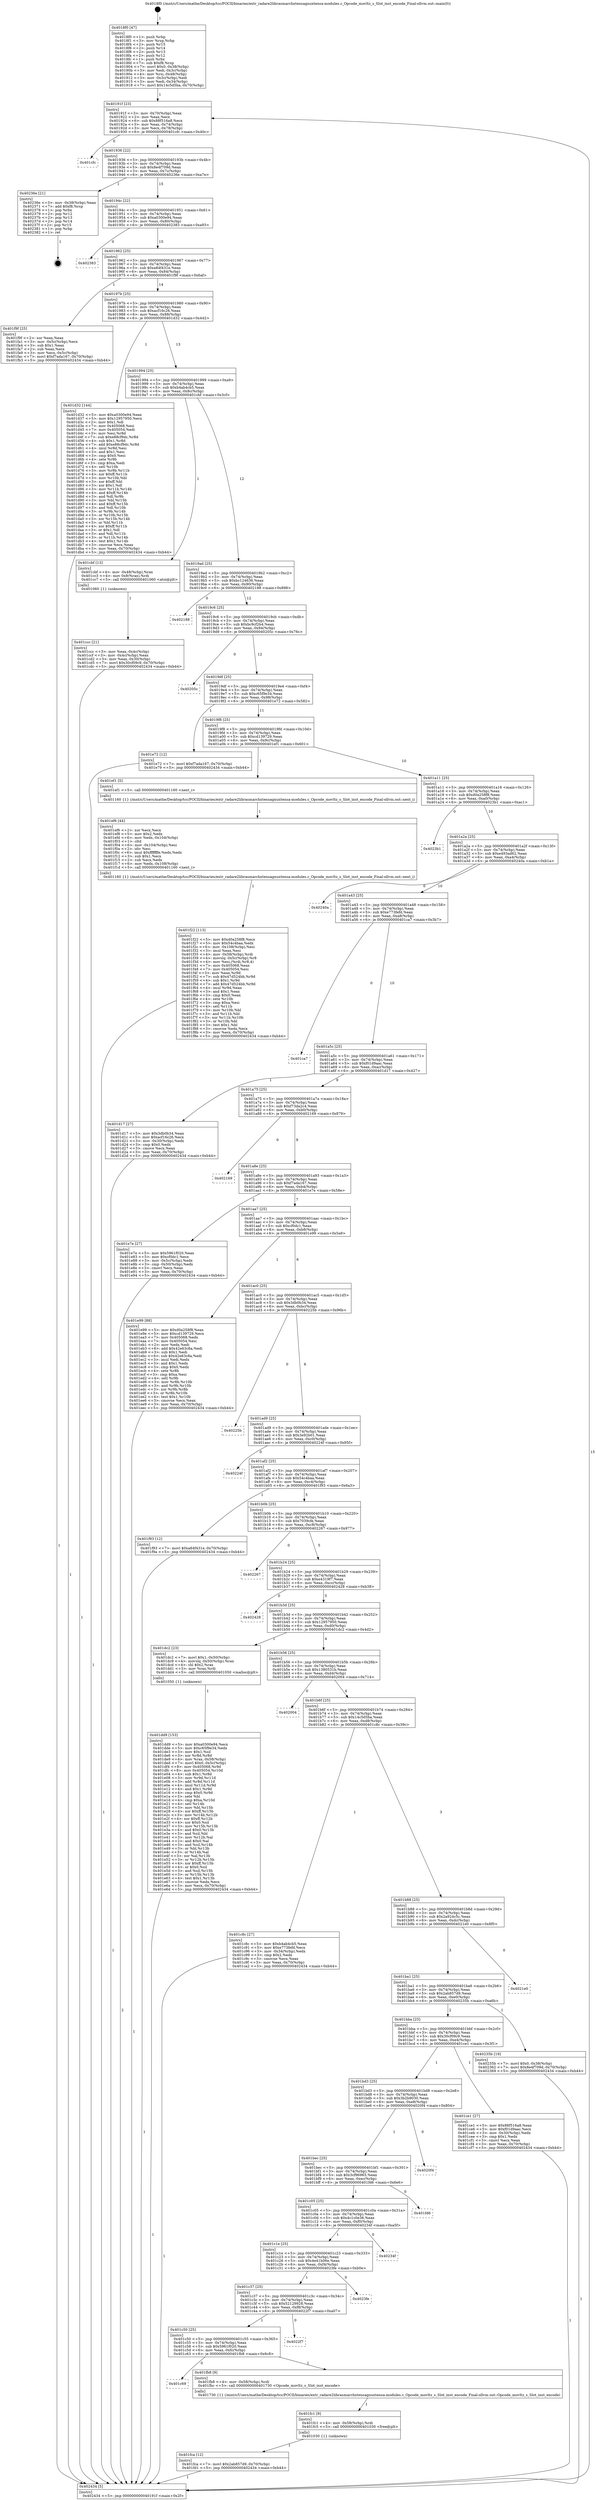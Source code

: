 digraph "0x4018f0" {
  label = "0x4018f0 (/mnt/c/Users/mathe/Desktop/tcc/POCII/binaries/extr_radare2librasmarchxtensagnuxtensa-modules.c_Opcode_movltz_s_Slot_inst_encode_Final-ollvm.out::main(0))"
  labelloc = "t"
  node[shape=record]

  Entry [label="",width=0.3,height=0.3,shape=circle,fillcolor=black,style=filled]
  "0x40191f" [label="{
     0x40191f [23]\l
     | [instrs]\l
     &nbsp;&nbsp;0x40191f \<+3\>: mov -0x70(%rbp),%eax\l
     &nbsp;&nbsp;0x401922 \<+2\>: mov %eax,%ecx\l
     &nbsp;&nbsp;0x401924 \<+6\>: sub $0x88f516a8,%ecx\l
     &nbsp;&nbsp;0x40192a \<+3\>: mov %eax,-0x74(%rbp)\l
     &nbsp;&nbsp;0x40192d \<+3\>: mov %ecx,-0x78(%rbp)\l
     &nbsp;&nbsp;0x401930 \<+6\>: je 0000000000401cfc \<main+0x40c\>\l
  }"]
  "0x401cfc" [label="{
     0x401cfc\l
  }", style=dashed]
  "0x401936" [label="{
     0x401936 [22]\l
     | [instrs]\l
     &nbsp;&nbsp;0x401936 \<+5\>: jmp 000000000040193b \<main+0x4b\>\l
     &nbsp;&nbsp;0x40193b \<+3\>: mov -0x74(%rbp),%eax\l
     &nbsp;&nbsp;0x40193e \<+5\>: sub $0x8e4f709d,%eax\l
     &nbsp;&nbsp;0x401943 \<+3\>: mov %eax,-0x7c(%rbp)\l
     &nbsp;&nbsp;0x401946 \<+6\>: je 000000000040236e \<main+0xa7e\>\l
  }"]
  Exit [label="",width=0.3,height=0.3,shape=circle,fillcolor=black,style=filled,peripheries=2]
  "0x40236e" [label="{
     0x40236e [21]\l
     | [instrs]\l
     &nbsp;&nbsp;0x40236e \<+3\>: mov -0x38(%rbp),%eax\l
     &nbsp;&nbsp;0x402371 \<+7\>: add $0xf8,%rsp\l
     &nbsp;&nbsp;0x402378 \<+1\>: pop %rbx\l
     &nbsp;&nbsp;0x402379 \<+2\>: pop %r12\l
     &nbsp;&nbsp;0x40237b \<+2\>: pop %r13\l
     &nbsp;&nbsp;0x40237d \<+2\>: pop %r14\l
     &nbsp;&nbsp;0x40237f \<+2\>: pop %r15\l
     &nbsp;&nbsp;0x402381 \<+1\>: pop %rbp\l
     &nbsp;&nbsp;0x402382 \<+1\>: ret\l
  }"]
  "0x40194c" [label="{
     0x40194c [22]\l
     | [instrs]\l
     &nbsp;&nbsp;0x40194c \<+5\>: jmp 0000000000401951 \<main+0x61\>\l
     &nbsp;&nbsp;0x401951 \<+3\>: mov -0x74(%rbp),%eax\l
     &nbsp;&nbsp;0x401954 \<+5\>: sub $0xa0300e94,%eax\l
     &nbsp;&nbsp;0x401959 \<+3\>: mov %eax,-0x80(%rbp)\l
     &nbsp;&nbsp;0x40195c \<+6\>: je 0000000000402383 \<main+0xa93\>\l
  }"]
  "0x401fca" [label="{
     0x401fca [12]\l
     | [instrs]\l
     &nbsp;&nbsp;0x401fca \<+7\>: movl $0x2ab857d9,-0x70(%rbp)\l
     &nbsp;&nbsp;0x401fd1 \<+5\>: jmp 0000000000402434 \<main+0xb44\>\l
  }"]
  "0x402383" [label="{
     0x402383\l
  }", style=dashed]
  "0x401962" [label="{
     0x401962 [25]\l
     | [instrs]\l
     &nbsp;&nbsp;0x401962 \<+5\>: jmp 0000000000401967 \<main+0x77\>\l
     &nbsp;&nbsp;0x401967 \<+3\>: mov -0x74(%rbp),%eax\l
     &nbsp;&nbsp;0x40196a \<+5\>: sub $0xa84f431e,%eax\l
     &nbsp;&nbsp;0x40196f \<+6\>: mov %eax,-0x84(%rbp)\l
     &nbsp;&nbsp;0x401975 \<+6\>: je 0000000000401f9f \<main+0x6af\>\l
  }"]
  "0x401fc1" [label="{
     0x401fc1 [9]\l
     | [instrs]\l
     &nbsp;&nbsp;0x401fc1 \<+4\>: mov -0x58(%rbp),%rdi\l
     &nbsp;&nbsp;0x401fc5 \<+5\>: call 0000000000401030 \<free@plt\>\l
     | [calls]\l
     &nbsp;&nbsp;0x401030 \{1\} (unknown)\l
  }"]
  "0x401f9f" [label="{
     0x401f9f [25]\l
     | [instrs]\l
     &nbsp;&nbsp;0x401f9f \<+2\>: xor %eax,%eax\l
     &nbsp;&nbsp;0x401fa1 \<+3\>: mov -0x5c(%rbp),%ecx\l
     &nbsp;&nbsp;0x401fa4 \<+3\>: sub $0x1,%eax\l
     &nbsp;&nbsp;0x401fa7 \<+2\>: sub %eax,%ecx\l
     &nbsp;&nbsp;0x401fa9 \<+3\>: mov %ecx,-0x5c(%rbp)\l
     &nbsp;&nbsp;0x401fac \<+7\>: movl $0xf7ada167,-0x70(%rbp)\l
     &nbsp;&nbsp;0x401fb3 \<+5\>: jmp 0000000000402434 \<main+0xb44\>\l
  }"]
  "0x40197b" [label="{
     0x40197b [25]\l
     | [instrs]\l
     &nbsp;&nbsp;0x40197b \<+5\>: jmp 0000000000401980 \<main+0x90\>\l
     &nbsp;&nbsp;0x401980 \<+3\>: mov -0x74(%rbp),%eax\l
     &nbsp;&nbsp;0x401983 \<+5\>: sub $0xacf16c26,%eax\l
     &nbsp;&nbsp;0x401988 \<+6\>: mov %eax,-0x88(%rbp)\l
     &nbsp;&nbsp;0x40198e \<+6\>: je 0000000000401d32 \<main+0x442\>\l
  }"]
  "0x401c69" [label="{
     0x401c69\l
  }", style=dashed]
  "0x401d32" [label="{
     0x401d32 [144]\l
     | [instrs]\l
     &nbsp;&nbsp;0x401d32 \<+5\>: mov $0xa0300e94,%eax\l
     &nbsp;&nbsp;0x401d37 \<+5\>: mov $0x12957950,%ecx\l
     &nbsp;&nbsp;0x401d3c \<+2\>: mov $0x1,%dl\l
     &nbsp;&nbsp;0x401d3e \<+7\>: mov 0x405068,%esi\l
     &nbsp;&nbsp;0x401d45 \<+7\>: mov 0x405054,%edi\l
     &nbsp;&nbsp;0x401d4c \<+3\>: mov %esi,%r8d\l
     &nbsp;&nbsp;0x401d4f \<+7\>: sub $0xe88cf9dc,%r8d\l
     &nbsp;&nbsp;0x401d56 \<+4\>: sub $0x1,%r8d\l
     &nbsp;&nbsp;0x401d5a \<+7\>: add $0xe88cf9dc,%r8d\l
     &nbsp;&nbsp;0x401d61 \<+4\>: imul %r8d,%esi\l
     &nbsp;&nbsp;0x401d65 \<+3\>: and $0x1,%esi\l
     &nbsp;&nbsp;0x401d68 \<+3\>: cmp $0x0,%esi\l
     &nbsp;&nbsp;0x401d6b \<+4\>: sete %r9b\l
     &nbsp;&nbsp;0x401d6f \<+3\>: cmp $0xa,%edi\l
     &nbsp;&nbsp;0x401d72 \<+4\>: setl %r10b\l
     &nbsp;&nbsp;0x401d76 \<+3\>: mov %r9b,%r11b\l
     &nbsp;&nbsp;0x401d79 \<+4\>: xor $0xff,%r11b\l
     &nbsp;&nbsp;0x401d7d \<+3\>: mov %r10b,%bl\l
     &nbsp;&nbsp;0x401d80 \<+3\>: xor $0xff,%bl\l
     &nbsp;&nbsp;0x401d83 \<+3\>: xor $0x1,%dl\l
     &nbsp;&nbsp;0x401d86 \<+3\>: mov %r11b,%r14b\l
     &nbsp;&nbsp;0x401d89 \<+4\>: and $0xff,%r14b\l
     &nbsp;&nbsp;0x401d8d \<+3\>: and %dl,%r9b\l
     &nbsp;&nbsp;0x401d90 \<+3\>: mov %bl,%r15b\l
     &nbsp;&nbsp;0x401d93 \<+4\>: and $0xff,%r15b\l
     &nbsp;&nbsp;0x401d97 \<+3\>: and %dl,%r10b\l
     &nbsp;&nbsp;0x401d9a \<+3\>: or %r9b,%r14b\l
     &nbsp;&nbsp;0x401d9d \<+3\>: or %r10b,%r15b\l
     &nbsp;&nbsp;0x401da0 \<+3\>: xor %r15b,%r14b\l
     &nbsp;&nbsp;0x401da3 \<+3\>: or %bl,%r11b\l
     &nbsp;&nbsp;0x401da6 \<+4\>: xor $0xff,%r11b\l
     &nbsp;&nbsp;0x401daa \<+3\>: or $0x1,%dl\l
     &nbsp;&nbsp;0x401dad \<+3\>: and %dl,%r11b\l
     &nbsp;&nbsp;0x401db0 \<+3\>: or %r11b,%r14b\l
     &nbsp;&nbsp;0x401db3 \<+4\>: test $0x1,%r14b\l
     &nbsp;&nbsp;0x401db7 \<+3\>: cmovne %ecx,%eax\l
     &nbsp;&nbsp;0x401dba \<+3\>: mov %eax,-0x70(%rbp)\l
     &nbsp;&nbsp;0x401dbd \<+5\>: jmp 0000000000402434 \<main+0xb44\>\l
  }"]
  "0x401994" [label="{
     0x401994 [25]\l
     | [instrs]\l
     &nbsp;&nbsp;0x401994 \<+5\>: jmp 0000000000401999 \<main+0xa9\>\l
     &nbsp;&nbsp;0x401999 \<+3\>: mov -0x74(%rbp),%eax\l
     &nbsp;&nbsp;0x40199c \<+5\>: sub $0xb4ab4cb5,%eax\l
     &nbsp;&nbsp;0x4019a1 \<+6\>: mov %eax,-0x8c(%rbp)\l
     &nbsp;&nbsp;0x4019a7 \<+6\>: je 0000000000401cbf \<main+0x3cf\>\l
  }"]
  "0x401fb8" [label="{
     0x401fb8 [9]\l
     | [instrs]\l
     &nbsp;&nbsp;0x401fb8 \<+4\>: mov -0x58(%rbp),%rdi\l
     &nbsp;&nbsp;0x401fbc \<+5\>: call 0000000000401730 \<Opcode_movltz_s_Slot_inst_encode\>\l
     | [calls]\l
     &nbsp;&nbsp;0x401730 \{1\} (/mnt/c/Users/mathe/Desktop/tcc/POCII/binaries/extr_radare2librasmarchxtensagnuxtensa-modules.c_Opcode_movltz_s_Slot_inst_encode_Final-ollvm.out::Opcode_movltz_s_Slot_inst_encode)\l
  }"]
  "0x401cbf" [label="{
     0x401cbf [13]\l
     | [instrs]\l
     &nbsp;&nbsp;0x401cbf \<+4\>: mov -0x48(%rbp),%rax\l
     &nbsp;&nbsp;0x401cc3 \<+4\>: mov 0x8(%rax),%rdi\l
     &nbsp;&nbsp;0x401cc7 \<+5\>: call 0000000000401060 \<atoi@plt\>\l
     | [calls]\l
     &nbsp;&nbsp;0x401060 \{1\} (unknown)\l
  }"]
  "0x4019ad" [label="{
     0x4019ad [25]\l
     | [instrs]\l
     &nbsp;&nbsp;0x4019ad \<+5\>: jmp 00000000004019b2 \<main+0xc2\>\l
     &nbsp;&nbsp;0x4019b2 \<+3\>: mov -0x74(%rbp),%eax\l
     &nbsp;&nbsp;0x4019b5 \<+5\>: sub $0xbc124636,%eax\l
     &nbsp;&nbsp;0x4019ba \<+6\>: mov %eax,-0x90(%rbp)\l
     &nbsp;&nbsp;0x4019c0 \<+6\>: je 0000000000402188 \<main+0x898\>\l
  }"]
  "0x401c50" [label="{
     0x401c50 [25]\l
     | [instrs]\l
     &nbsp;&nbsp;0x401c50 \<+5\>: jmp 0000000000401c55 \<main+0x365\>\l
     &nbsp;&nbsp;0x401c55 \<+3\>: mov -0x74(%rbp),%eax\l
     &nbsp;&nbsp;0x401c58 \<+5\>: sub $0x5961f020,%eax\l
     &nbsp;&nbsp;0x401c5d \<+6\>: mov %eax,-0xfc(%rbp)\l
     &nbsp;&nbsp;0x401c63 \<+6\>: je 0000000000401fb8 \<main+0x6c8\>\l
  }"]
  "0x402188" [label="{
     0x402188\l
  }", style=dashed]
  "0x4019c6" [label="{
     0x4019c6 [25]\l
     | [instrs]\l
     &nbsp;&nbsp;0x4019c6 \<+5\>: jmp 00000000004019cb \<main+0xdb\>\l
     &nbsp;&nbsp;0x4019cb \<+3\>: mov -0x74(%rbp),%eax\l
     &nbsp;&nbsp;0x4019ce \<+5\>: sub $0xbc9cf2b4,%eax\l
     &nbsp;&nbsp;0x4019d3 \<+6\>: mov %eax,-0x94(%rbp)\l
     &nbsp;&nbsp;0x4019d9 \<+6\>: je 000000000040205c \<main+0x76c\>\l
  }"]
  "0x4022f7" [label="{
     0x4022f7\l
  }", style=dashed]
  "0x40205c" [label="{
     0x40205c\l
  }", style=dashed]
  "0x4019df" [label="{
     0x4019df [25]\l
     | [instrs]\l
     &nbsp;&nbsp;0x4019df \<+5\>: jmp 00000000004019e4 \<main+0xf4\>\l
     &nbsp;&nbsp;0x4019e4 \<+3\>: mov -0x74(%rbp),%eax\l
     &nbsp;&nbsp;0x4019e7 \<+5\>: sub $0xc65f9e34,%eax\l
     &nbsp;&nbsp;0x4019ec \<+6\>: mov %eax,-0x98(%rbp)\l
     &nbsp;&nbsp;0x4019f2 \<+6\>: je 0000000000401e72 \<main+0x582\>\l
  }"]
  "0x401c37" [label="{
     0x401c37 [25]\l
     | [instrs]\l
     &nbsp;&nbsp;0x401c37 \<+5\>: jmp 0000000000401c3c \<main+0x34c\>\l
     &nbsp;&nbsp;0x401c3c \<+3\>: mov -0x74(%rbp),%eax\l
     &nbsp;&nbsp;0x401c3f \<+5\>: sub $0x52129928,%eax\l
     &nbsp;&nbsp;0x401c44 \<+6\>: mov %eax,-0xf8(%rbp)\l
     &nbsp;&nbsp;0x401c4a \<+6\>: je 00000000004022f7 \<main+0xa07\>\l
  }"]
  "0x401e72" [label="{
     0x401e72 [12]\l
     | [instrs]\l
     &nbsp;&nbsp;0x401e72 \<+7\>: movl $0xf7ada167,-0x70(%rbp)\l
     &nbsp;&nbsp;0x401e79 \<+5\>: jmp 0000000000402434 \<main+0xb44\>\l
  }"]
  "0x4019f8" [label="{
     0x4019f8 [25]\l
     | [instrs]\l
     &nbsp;&nbsp;0x4019f8 \<+5\>: jmp 00000000004019fd \<main+0x10d\>\l
     &nbsp;&nbsp;0x4019fd \<+3\>: mov -0x74(%rbp),%eax\l
     &nbsp;&nbsp;0x401a00 \<+5\>: sub $0xcd139729,%eax\l
     &nbsp;&nbsp;0x401a05 \<+6\>: mov %eax,-0x9c(%rbp)\l
     &nbsp;&nbsp;0x401a0b \<+6\>: je 0000000000401ef1 \<main+0x601\>\l
  }"]
  "0x4023fe" [label="{
     0x4023fe\l
  }", style=dashed]
  "0x401ef1" [label="{
     0x401ef1 [5]\l
     | [instrs]\l
     &nbsp;&nbsp;0x401ef1 \<+5\>: call 0000000000401160 \<next_i\>\l
     | [calls]\l
     &nbsp;&nbsp;0x401160 \{1\} (/mnt/c/Users/mathe/Desktop/tcc/POCII/binaries/extr_radare2librasmarchxtensagnuxtensa-modules.c_Opcode_movltz_s_Slot_inst_encode_Final-ollvm.out::next_i)\l
  }"]
  "0x401a11" [label="{
     0x401a11 [25]\l
     | [instrs]\l
     &nbsp;&nbsp;0x401a11 \<+5\>: jmp 0000000000401a16 \<main+0x126\>\l
     &nbsp;&nbsp;0x401a16 \<+3\>: mov -0x74(%rbp),%eax\l
     &nbsp;&nbsp;0x401a19 \<+5\>: sub $0xd0a258f8,%eax\l
     &nbsp;&nbsp;0x401a1e \<+6\>: mov %eax,-0xa0(%rbp)\l
     &nbsp;&nbsp;0x401a24 \<+6\>: je 00000000004023b1 \<main+0xac1\>\l
  }"]
  "0x401c1e" [label="{
     0x401c1e [25]\l
     | [instrs]\l
     &nbsp;&nbsp;0x401c1e \<+5\>: jmp 0000000000401c23 \<main+0x333\>\l
     &nbsp;&nbsp;0x401c23 \<+3\>: mov -0x74(%rbp),%eax\l
     &nbsp;&nbsp;0x401c26 \<+5\>: sub $0x4e41b06e,%eax\l
     &nbsp;&nbsp;0x401c2b \<+6\>: mov %eax,-0xf4(%rbp)\l
     &nbsp;&nbsp;0x401c31 \<+6\>: je 00000000004023fe \<main+0xb0e\>\l
  }"]
  "0x4023b1" [label="{
     0x4023b1\l
  }", style=dashed]
  "0x401a2a" [label="{
     0x401a2a [25]\l
     | [instrs]\l
     &nbsp;&nbsp;0x401a2a \<+5\>: jmp 0000000000401a2f \<main+0x13f\>\l
     &nbsp;&nbsp;0x401a2f \<+3\>: mov -0x74(%rbp),%eax\l
     &nbsp;&nbsp;0x401a32 \<+5\>: sub $0xe493ad62,%eax\l
     &nbsp;&nbsp;0x401a37 \<+6\>: mov %eax,-0xa4(%rbp)\l
     &nbsp;&nbsp;0x401a3d \<+6\>: je 000000000040240a \<main+0xb1a\>\l
  }"]
  "0x40234f" [label="{
     0x40234f\l
  }", style=dashed]
  "0x40240a" [label="{
     0x40240a\l
  }", style=dashed]
  "0x401a43" [label="{
     0x401a43 [25]\l
     | [instrs]\l
     &nbsp;&nbsp;0x401a43 \<+5\>: jmp 0000000000401a48 \<main+0x158\>\l
     &nbsp;&nbsp;0x401a48 \<+3\>: mov -0x74(%rbp),%eax\l
     &nbsp;&nbsp;0x401a4b \<+5\>: sub $0xe773fefd,%eax\l
     &nbsp;&nbsp;0x401a50 \<+6\>: mov %eax,-0xa8(%rbp)\l
     &nbsp;&nbsp;0x401a56 \<+6\>: je 0000000000401ca7 \<main+0x3b7\>\l
  }"]
  "0x401c05" [label="{
     0x401c05 [25]\l
     | [instrs]\l
     &nbsp;&nbsp;0x401c05 \<+5\>: jmp 0000000000401c0a \<main+0x31a\>\l
     &nbsp;&nbsp;0x401c0a \<+3\>: mov -0x74(%rbp),%eax\l
     &nbsp;&nbsp;0x401c0d \<+5\>: sub $0x4c1c0e36,%eax\l
     &nbsp;&nbsp;0x401c12 \<+6\>: mov %eax,-0xf0(%rbp)\l
     &nbsp;&nbsp;0x401c18 \<+6\>: je 000000000040234f \<main+0xa5f\>\l
  }"]
  "0x401ca7" [label="{
     0x401ca7\l
  }", style=dashed]
  "0x401a5c" [label="{
     0x401a5c [25]\l
     | [instrs]\l
     &nbsp;&nbsp;0x401a5c \<+5\>: jmp 0000000000401a61 \<main+0x171\>\l
     &nbsp;&nbsp;0x401a61 \<+3\>: mov -0x74(%rbp),%eax\l
     &nbsp;&nbsp;0x401a64 \<+5\>: sub $0xf01d9aac,%eax\l
     &nbsp;&nbsp;0x401a69 \<+6\>: mov %eax,-0xac(%rbp)\l
     &nbsp;&nbsp;0x401a6f \<+6\>: je 0000000000401d17 \<main+0x427\>\l
  }"]
  "0x401fd6" [label="{
     0x401fd6\l
  }", style=dashed]
  "0x401d17" [label="{
     0x401d17 [27]\l
     | [instrs]\l
     &nbsp;&nbsp;0x401d17 \<+5\>: mov $0x3db0b34,%eax\l
     &nbsp;&nbsp;0x401d1c \<+5\>: mov $0xacf16c26,%ecx\l
     &nbsp;&nbsp;0x401d21 \<+3\>: mov -0x30(%rbp),%edx\l
     &nbsp;&nbsp;0x401d24 \<+3\>: cmp $0x0,%edx\l
     &nbsp;&nbsp;0x401d27 \<+3\>: cmove %ecx,%eax\l
     &nbsp;&nbsp;0x401d2a \<+3\>: mov %eax,-0x70(%rbp)\l
     &nbsp;&nbsp;0x401d2d \<+5\>: jmp 0000000000402434 \<main+0xb44\>\l
  }"]
  "0x401a75" [label="{
     0x401a75 [25]\l
     | [instrs]\l
     &nbsp;&nbsp;0x401a75 \<+5\>: jmp 0000000000401a7a \<main+0x18a\>\l
     &nbsp;&nbsp;0x401a7a \<+3\>: mov -0x74(%rbp),%eax\l
     &nbsp;&nbsp;0x401a7d \<+5\>: sub $0xf73da2c4,%eax\l
     &nbsp;&nbsp;0x401a82 \<+6\>: mov %eax,-0xb0(%rbp)\l
     &nbsp;&nbsp;0x401a88 \<+6\>: je 0000000000402169 \<main+0x879\>\l
  }"]
  "0x401bec" [label="{
     0x401bec [25]\l
     | [instrs]\l
     &nbsp;&nbsp;0x401bec \<+5\>: jmp 0000000000401bf1 \<main+0x301\>\l
     &nbsp;&nbsp;0x401bf1 \<+3\>: mov -0x74(%rbp),%eax\l
     &nbsp;&nbsp;0x401bf4 \<+5\>: sub $0x3cf96965,%eax\l
     &nbsp;&nbsp;0x401bf9 \<+6\>: mov %eax,-0xec(%rbp)\l
     &nbsp;&nbsp;0x401bff \<+6\>: je 0000000000401fd6 \<main+0x6e6\>\l
  }"]
  "0x402169" [label="{
     0x402169\l
  }", style=dashed]
  "0x401a8e" [label="{
     0x401a8e [25]\l
     | [instrs]\l
     &nbsp;&nbsp;0x401a8e \<+5\>: jmp 0000000000401a93 \<main+0x1a3\>\l
     &nbsp;&nbsp;0x401a93 \<+3\>: mov -0x74(%rbp),%eax\l
     &nbsp;&nbsp;0x401a96 \<+5\>: sub $0xf7ada167,%eax\l
     &nbsp;&nbsp;0x401a9b \<+6\>: mov %eax,-0xb4(%rbp)\l
     &nbsp;&nbsp;0x401aa1 \<+6\>: je 0000000000401e7e \<main+0x58e\>\l
  }"]
  "0x4020f4" [label="{
     0x4020f4\l
  }", style=dashed]
  "0x401e7e" [label="{
     0x401e7e [27]\l
     | [instrs]\l
     &nbsp;&nbsp;0x401e7e \<+5\>: mov $0x5961f020,%eax\l
     &nbsp;&nbsp;0x401e83 \<+5\>: mov $0xcf0dc1,%ecx\l
     &nbsp;&nbsp;0x401e88 \<+3\>: mov -0x5c(%rbp),%edx\l
     &nbsp;&nbsp;0x401e8b \<+3\>: cmp -0x50(%rbp),%edx\l
     &nbsp;&nbsp;0x401e8e \<+3\>: cmovl %ecx,%eax\l
     &nbsp;&nbsp;0x401e91 \<+3\>: mov %eax,-0x70(%rbp)\l
     &nbsp;&nbsp;0x401e94 \<+5\>: jmp 0000000000402434 \<main+0xb44\>\l
  }"]
  "0x401aa7" [label="{
     0x401aa7 [25]\l
     | [instrs]\l
     &nbsp;&nbsp;0x401aa7 \<+5\>: jmp 0000000000401aac \<main+0x1bc\>\l
     &nbsp;&nbsp;0x401aac \<+3\>: mov -0x74(%rbp),%eax\l
     &nbsp;&nbsp;0x401aaf \<+5\>: sub $0xcf0dc1,%eax\l
     &nbsp;&nbsp;0x401ab4 \<+6\>: mov %eax,-0xb8(%rbp)\l
     &nbsp;&nbsp;0x401aba \<+6\>: je 0000000000401e99 \<main+0x5a9\>\l
  }"]
  "0x401f22" [label="{
     0x401f22 [113]\l
     | [instrs]\l
     &nbsp;&nbsp;0x401f22 \<+5\>: mov $0xd0a258f8,%ecx\l
     &nbsp;&nbsp;0x401f27 \<+5\>: mov $0x54c4baa,%edx\l
     &nbsp;&nbsp;0x401f2c \<+6\>: mov -0x108(%rbp),%esi\l
     &nbsp;&nbsp;0x401f32 \<+3\>: imul %eax,%esi\l
     &nbsp;&nbsp;0x401f35 \<+4\>: mov -0x58(%rbp),%rdi\l
     &nbsp;&nbsp;0x401f39 \<+4\>: movslq -0x5c(%rbp),%r8\l
     &nbsp;&nbsp;0x401f3d \<+4\>: mov %esi,(%rdi,%r8,4)\l
     &nbsp;&nbsp;0x401f41 \<+7\>: mov 0x405068,%eax\l
     &nbsp;&nbsp;0x401f48 \<+7\>: mov 0x405054,%esi\l
     &nbsp;&nbsp;0x401f4f \<+3\>: mov %eax,%r9d\l
     &nbsp;&nbsp;0x401f52 \<+7\>: sub $0x47d524bb,%r9d\l
     &nbsp;&nbsp;0x401f59 \<+4\>: sub $0x1,%r9d\l
     &nbsp;&nbsp;0x401f5d \<+7\>: add $0x47d524bb,%r9d\l
     &nbsp;&nbsp;0x401f64 \<+4\>: imul %r9d,%eax\l
     &nbsp;&nbsp;0x401f68 \<+3\>: and $0x1,%eax\l
     &nbsp;&nbsp;0x401f6b \<+3\>: cmp $0x0,%eax\l
     &nbsp;&nbsp;0x401f6e \<+4\>: sete %r10b\l
     &nbsp;&nbsp;0x401f72 \<+3\>: cmp $0xa,%esi\l
     &nbsp;&nbsp;0x401f75 \<+4\>: setl %r11b\l
     &nbsp;&nbsp;0x401f79 \<+3\>: mov %r10b,%bl\l
     &nbsp;&nbsp;0x401f7c \<+3\>: and %r11b,%bl\l
     &nbsp;&nbsp;0x401f7f \<+3\>: xor %r11b,%r10b\l
     &nbsp;&nbsp;0x401f82 \<+3\>: or %r10b,%bl\l
     &nbsp;&nbsp;0x401f85 \<+3\>: test $0x1,%bl\l
     &nbsp;&nbsp;0x401f88 \<+3\>: cmovne %edx,%ecx\l
     &nbsp;&nbsp;0x401f8b \<+3\>: mov %ecx,-0x70(%rbp)\l
     &nbsp;&nbsp;0x401f8e \<+5\>: jmp 0000000000402434 \<main+0xb44\>\l
  }"]
  "0x401e99" [label="{
     0x401e99 [88]\l
     | [instrs]\l
     &nbsp;&nbsp;0x401e99 \<+5\>: mov $0xd0a258f8,%eax\l
     &nbsp;&nbsp;0x401e9e \<+5\>: mov $0xcd139729,%ecx\l
     &nbsp;&nbsp;0x401ea3 \<+7\>: mov 0x405068,%edx\l
     &nbsp;&nbsp;0x401eaa \<+7\>: mov 0x405054,%esi\l
     &nbsp;&nbsp;0x401eb1 \<+2\>: mov %edx,%edi\l
     &nbsp;&nbsp;0x401eb3 \<+6\>: add $0x42e63c8a,%edi\l
     &nbsp;&nbsp;0x401eb9 \<+3\>: sub $0x1,%edi\l
     &nbsp;&nbsp;0x401ebc \<+6\>: sub $0x42e63c8a,%edi\l
     &nbsp;&nbsp;0x401ec2 \<+3\>: imul %edi,%edx\l
     &nbsp;&nbsp;0x401ec5 \<+3\>: and $0x1,%edx\l
     &nbsp;&nbsp;0x401ec8 \<+3\>: cmp $0x0,%edx\l
     &nbsp;&nbsp;0x401ecb \<+4\>: sete %r8b\l
     &nbsp;&nbsp;0x401ecf \<+3\>: cmp $0xa,%esi\l
     &nbsp;&nbsp;0x401ed2 \<+4\>: setl %r9b\l
     &nbsp;&nbsp;0x401ed6 \<+3\>: mov %r8b,%r10b\l
     &nbsp;&nbsp;0x401ed9 \<+3\>: and %r9b,%r10b\l
     &nbsp;&nbsp;0x401edc \<+3\>: xor %r9b,%r8b\l
     &nbsp;&nbsp;0x401edf \<+3\>: or %r8b,%r10b\l
     &nbsp;&nbsp;0x401ee2 \<+4\>: test $0x1,%r10b\l
     &nbsp;&nbsp;0x401ee6 \<+3\>: cmovne %ecx,%eax\l
     &nbsp;&nbsp;0x401ee9 \<+3\>: mov %eax,-0x70(%rbp)\l
     &nbsp;&nbsp;0x401eec \<+5\>: jmp 0000000000402434 \<main+0xb44\>\l
  }"]
  "0x401ac0" [label="{
     0x401ac0 [25]\l
     | [instrs]\l
     &nbsp;&nbsp;0x401ac0 \<+5\>: jmp 0000000000401ac5 \<main+0x1d5\>\l
     &nbsp;&nbsp;0x401ac5 \<+3\>: mov -0x74(%rbp),%eax\l
     &nbsp;&nbsp;0x401ac8 \<+5\>: sub $0x3db0b34,%eax\l
     &nbsp;&nbsp;0x401acd \<+6\>: mov %eax,-0xbc(%rbp)\l
     &nbsp;&nbsp;0x401ad3 \<+6\>: je 000000000040225b \<main+0x96b\>\l
  }"]
  "0x401ef6" [label="{
     0x401ef6 [44]\l
     | [instrs]\l
     &nbsp;&nbsp;0x401ef6 \<+2\>: xor %ecx,%ecx\l
     &nbsp;&nbsp;0x401ef8 \<+5\>: mov $0x2,%edx\l
     &nbsp;&nbsp;0x401efd \<+6\>: mov %edx,-0x104(%rbp)\l
     &nbsp;&nbsp;0x401f03 \<+1\>: cltd\l
     &nbsp;&nbsp;0x401f04 \<+6\>: mov -0x104(%rbp),%esi\l
     &nbsp;&nbsp;0x401f0a \<+2\>: idiv %esi\l
     &nbsp;&nbsp;0x401f0c \<+6\>: imul $0xfffffffe,%edx,%edx\l
     &nbsp;&nbsp;0x401f12 \<+3\>: sub $0x1,%ecx\l
     &nbsp;&nbsp;0x401f15 \<+2\>: sub %ecx,%edx\l
     &nbsp;&nbsp;0x401f17 \<+6\>: mov %edx,-0x108(%rbp)\l
     &nbsp;&nbsp;0x401f1d \<+5\>: call 0000000000401160 \<next_i\>\l
     | [calls]\l
     &nbsp;&nbsp;0x401160 \{1\} (/mnt/c/Users/mathe/Desktop/tcc/POCII/binaries/extr_radare2librasmarchxtensagnuxtensa-modules.c_Opcode_movltz_s_Slot_inst_encode_Final-ollvm.out::next_i)\l
  }"]
  "0x40225b" [label="{
     0x40225b\l
  }", style=dashed]
  "0x401ad9" [label="{
     0x401ad9 [25]\l
     | [instrs]\l
     &nbsp;&nbsp;0x401ad9 \<+5\>: jmp 0000000000401ade \<main+0x1ee\>\l
     &nbsp;&nbsp;0x401ade \<+3\>: mov -0x74(%rbp),%eax\l
     &nbsp;&nbsp;0x401ae1 \<+5\>: sub $0x3e92b01,%eax\l
     &nbsp;&nbsp;0x401ae6 \<+6\>: mov %eax,-0xc0(%rbp)\l
     &nbsp;&nbsp;0x401aec \<+6\>: je 000000000040224f \<main+0x95f\>\l
  }"]
  "0x401dd9" [label="{
     0x401dd9 [153]\l
     | [instrs]\l
     &nbsp;&nbsp;0x401dd9 \<+5\>: mov $0xa0300e94,%ecx\l
     &nbsp;&nbsp;0x401dde \<+5\>: mov $0xc65f9e34,%edx\l
     &nbsp;&nbsp;0x401de3 \<+3\>: mov $0x1,%sil\l
     &nbsp;&nbsp;0x401de6 \<+3\>: xor %r8d,%r8d\l
     &nbsp;&nbsp;0x401de9 \<+4\>: mov %rax,-0x58(%rbp)\l
     &nbsp;&nbsp;0x401ded \<+7\>: movl $0x0,-0x5c(%rbp)\l
     &nbsp;&nbsp;0x401df4 \<+8\>: mov 0x405068,%r9d\l
     &nbsp;&nbsp;0x401dfc \<+8\>: mov 0x405054,%r10d\l
     &nbsp;&nbsp;0x401e04 \<+4\>: sub $0x1,%r8d\l
     &nbsp;&nbsp;0x401e08 \<+3\>: mov %r9d,%r11d\l
     &nbsp;&nbsp;0x401e0b \<+3\>: add %r8d,%r11d\l
     &nbsp;&nbsp;0x401e0e \<+4\>: imul %r11d,%r9d\l
     &nbsp;&nbsp;0x401e12 \<+4\>: and $0x1,%r9d\l
     &nbsp;&nbsp;0x401e16 \<+4\>: cmp $0x0,%r9d\l
     &nbsp;&nbsp;0x401e1a \<+3\>: sete %bl\l
     &nbsp;&nbsp;0x401e1d \<+4\>: cmp $0xa,%r10d\l
     &nbsp;&nbsp;0x401e21 \<+4\>: setl %r14b\l
     &nbsp;&nbsp;0x401e25 \<+3\>: mov %bl,%r15b\l
     &nbsp;&nbsp;0x401e28 \<+4\>: xor $0xff,%r15b\l
     &nbsp;&nbsp;0x401e2c \<+3\>: mov %r14b,%r12b\l
     &nbsp;&nbsp;0x401e2f \<+4\>: xor $0xff,%r12b\l
     &nbsp;&nbsp;0x401e33 \<+4\>: xor $0x0,%sil\l
     &nbsp;&nbsp;0x401e37 \<+3\>: mov %r15b,%r13b\l
     &nbsp;&nbsp;0x401e3a \<+4\>: and $0x0,%r13b\l
     &nbsp;&nbsp;0x401e3e \<+3\>: and %sil,%bl\l
     &nbsp;&nbsp;0x401e41 \<+3\>: mov %r12b,%al\l
     &nbsp;&nbsp;0x401e44 \<+2\>: and $0x0,%al\l
     &nbsp;&nbsp;0x401e46 \<+3\>: and %sil,%r14b\l
     &nbsp;&nbsp;0x401e49 \<+3\>: or %bl,%r13b\l
     &nbsp;&nbsp;0x401e4c \<+3\>: or %r14b,%al\l
     &nbsp;&nbsp;0x401e4f \<+3\>: xor %al,%r13b\l
     &nbsp;&nbsp;0x401e52 \<+3\>: or %r12b,%r15b\l
     &nbsp;&nbsp;0x401e55 \<+4\>: xor $0xff,%r15b\l
     &nbsp;&nbsp;0x401e59 \<+4\>: or $0x0,%sil\l
     &nbsp;&nbsp;0x401e5d \<+3\>: and %sil,%r15b\l
     &nbsp;&nbsp;0x401e60 \<+3\>: or %r15b,%r13b\l
     &nbsp;&nbsp;0x401e63 \<+4\>: test $0x1,%r13b\l
     &nbsp;&nbsp;0x401e67 \<+3\>: cmovne %edx,%ecx\l
     &nbsp;&nbsp;0x401e6a \<+3\>: mov %ecx,-0x70(%rbp)\l
     &nbsp;&nbsp;0x401e6d \<+5\>: jmp 0000000000402434 \<main+0xb44\>\l
  }"]
  "0x40224f" [label="{
     0x40224f\l
  }", style=dashed]
  "0x401af2" [label="{
     0x401af2 [25]\l
     | [instrs]\l
     &nbsp;&nbsp;0x401af2 \<+5\>: jmp 0000000000401af7 \<main+0x207\>\l
     &nbsp;&nbsp;0x401af7 \<+3\>: mov -0x74(%rbp),%eax\l
     &nbsp;&nbsp;0x401afa \<+5\>: sub $0x54c4baa,%eax\l
     &nbsp;&nbsp;0x401aff \<+6\>: mov %eax,-0xc4(%rbp)\l
     &nbsp;&nbsp;0x401b05 \<+6\>: je 0000000000401f93 \<main+0x6a3\>\l
  }"]
  "0x401bd3" [label="{
     0x401bd3 [25]\l
     | [instrs]\l
     &nbsp;&nbsp;0x401bd3 \<+5\>: jmp 0000000000401bd8 \<main+0x2e8\>\l
     &nbsp;&nbsp;0x401bd8 \<+3\>: mov -0x74(%rbp),%eax\l
     &nbsp;&nbsp;0x401bdb \<+5\>: sub $0x3b2b9030,%eax\l
     &nbsp;&nbsp;0x401be0 \<+6\>: mov %eax,-0xe8(%rbp)\l
     &nbsp;&nbsp;0x401be6 \<+6\>: je 00000000004020f4 \<main+0x804\>\l
  }"]
  "0x401f93" [label="{
     0x401f93 [12]\l
     | [instrs]\l
     &nbsp;&nbsp;0x401f93 \<+7\>: movl $0xa84f431e,-0x70(%rbp)\l
     &nbsp;&nbsp;0x401f9a \<+5\>: jmp 0000000000402434 \<main+0xb44\>\l
  }"]
  "0x401b0b" [label="{
     0x401b0b [25]\l
     | [instrs]\l
     &nbsp;&nbsp;0x401b0b \<+5\>: jmp 0000000000401b10 \<main+0x220\>\l
     &nbsp;&nbsp;0x401b10 \<+3\>: mov -0x74(%rbp),%eax\l
     &nbsp;&nbsp;0x401b13 \<+5\>: sub $0x7039cfe,%eax\l
     &nbsp;&nbsp;0x401b18 \<+6\>: mov %eax,-0xc8(%rbp)\l
     &nbsp;&nbsp;0x401b1e \<+6\>: je 0000000000402267 \<main+0x977\>\l
  }"]
  "0x401ce1" [label="{
     0x401ce1 [27]\l
     | [instrs]\l
     &nbsp;&nbsp;0x401ce1 \<+5\>: mov $0x88f516a8,%eax\l
     &nbsp;&nbsp;0x401ce6 \<+5\>: mov $0xf01d9aac,%ecx\l
     &nbsp;&nbsp;0x401ceb \<+3\>: mov -0x30(%rbp),%edx\l
     &nbsp;&nbsp;0x401cee \<+3\>: cmp $0x1,%edx\l
     &nbsp;&nbsp;0x401cf1 \<+3\>: cmovl %ecx,%eax\l
     &nbsp;&nbsp;0x401cf4 \<+3\>: mov %eax,-0x70(%rbp)\l
     &nbsp;&nbsp;0x401cf7 \<+5\>: jmp 0000000000402434 \<main+0xb44\>\l
  }"]
  "0x402267" [label="{
     0x402267\l
  }", style=dashed]
  "0x401b24" [label="{
     0x401b24 [25]\l
     | [instrs]\l
     &nbsp;&nbsp;0x401b24 \<+5\>: jmp 0000000000401b29 \<main+0x239\>\l
     &nbsp;&nbsp;0x401b29 \<+3\>: mov -0x74(%rbp),%eax\l
     &nbsp;&nbsp;0x401b2c \<+5\>: sub $0xe4319f7,%eax\l
     &nbsp;&nbsp;0x401b31 \<+6\>: mov %eax,-0xcc(%rbp)\l
     &nbsp;&nbsp;0x401b37 \<+6\>: je 0000000000402428 \<main+0xb38\>\l
  }"]
  "0x401bba" [label="{
     0x401bba [25]\l
     | [instrs]\l
     &nbsp;&nbsp;0x401bba \<+5\>: jmp 0000000000401bbf \<main+0x2cf\>\l
     &nbsp;&nbsp;0x401bbf \<+3\>: mov -0x74(%rbp),%eax\l
     &nbsp;&nbsp;0x401bc2 \<+5\>: sub $0x30cf09c9,%eax\l
     &nbsp;&nbsp;0x401bc7 \<+6\>: mov %eax,-0xe4(%rbp)\l
     &nbsp;&nbsp;0x401bcd \<+6\>: je 0000000000401ce1 \<main+0x3f1\>\l
  }"]
  "0x402428" [label="{
     0x402428\l
  }", style=dashed]
  "0x401b3d" [label="{
     0x401b3d [25]\l
     | [instrs]\l
     &nbsp;&nbsp;0x401b3d \<+5\>: jmp 0000000000401b42 \<main+0x252\>\l
     &nbsp;&nbsp;0x401b42 \<+3\>: mov -0x74(%rbp),%eax\l
     &nbsp;&nbsp;0x401b45 \<+5\>: sub $0x12957950,%eax\l
     &nbsp;&nbsp;0x401b4a \<+6\>: mov %eax,-0xd0(%rbp)\l
     &nbsp;&nbsp;0x401b50 \<+6\>: je 0000000000401dc2 \<main+0x4d2\>\l
  }"]
  "0x40235b" [label="{
     0x40235b [19]\l
     | [instrs]\l
     &nbsp;&nbsp;0x40235b \<+7\>: movl $0x0,-0x38(%rbp)\l
     &nbsp;&nbsp;0x402362 \<+7\>: movl $0x8e4f709d,-0x70(%rbp)\l
     &nbsp;&nbsp;0x402369 \<+5\>: jmp 0000000000402434 \<main+0xb44\>\l
  }"]
  "0x401dc2" [label="{
     0x401dc2 [23]\l
     | [instrs]\l
     &nbsp;&nbsp;0x401dc2 \<+7\>: movl $0x1,-0x50(%rbp)\l
     &nbsp;&nbsp;0x401dc9 \<+4\>: movslq -0x50(%rbp),%rax\l
     &nbsp;&nbsp;0x401dcd \<+4\>: shl $0x2,%rax\l
     &nbsp;&nbsp;0x401dd1 \<+3\>: mov %rax,%rdi\l
     &nbsp;&nbsp;0x401dd4 \<+5\>: call 0000000000401050 \<malloc@plt\>\l
     | [calls]\l
     &nbsp;&nbsp;0x401050 \{1\} (unknown)\l
  }"]
  "0x401b56" [label="{
     0x401b56 [25]\l
     | [instrs]\l
     &nbsp;&nbsp;0x401b56 \<+5\>: jmp 0000000000401b5b \<main+0x26b\>\l
     &nbsp;&nbsp;0x401b5b \<+3\>: mov -0x74(%rbp),%eax\l
     &nbsp;&nbsp;0x401b5e \<+5\>: sub $0x1380531b,%eax\l
     &nbsp;&nbsp;0x401b63 \<+6\>: mov %eax,-0xd4(%rbp)\l
     &nbsp;&nbsp;0x401b69 \<+6\>: je 0000000000402004 \<main+0x714\>\l
  }"]
  "0x401ba1" [label="{
     0x401ba1 [25]\l
     | [instrs]\l
     &nbsp;&nbsp;0x401ba1 \<+5\>: jmp 0000000000401ba6 \<main+0x2b6\>\l
     &nbsp;&nbsp;0x401ba6 \<+3\>: mov -0x74(%rbp),%eax\l
     &nbsp;&nbsp;0x401ba9 \<+5\>: sub $0x2ab857d9,%eax\l
     &nbsp;&nbsp;0x401bae \<+6\>: mov %eax,-0xe0(%rbp)\l
     &nbsp;&nbsp;0x401bb4 \<+6\>: je 000000000040235b \<main+0xa6b\>\l
  }"]
  "0x402004" [label="{
     0x402004\l
  }", style=dashed]
  "0x401b6f" [label="{
     0x401b6f [25]\l
     | [instrs]\l
     &nbsp;&nbsp;0x401b6f \<+5\>: jmp 0000000000401b74 \<main+0x284\>\l
     &nbsp;&nbsp;0x401b74 \<+3\>: mov -0x74(%rbp),%eax\l
     &nbsp;&nbsp;0x401b77 \<+5\>: sub $0x14c5d5ba,%eax\l
     &nbsp;&nbsp;0x401b7c \<+6\>: mov %eax,-0xd8(%rbp)\l
     &nbsp;&nbsp;0x401b82 \<+6\>: je 0000000000401c8c \<main+0x39c\>\l
  }"]
  "0x4021e0" [label="{
     0x4021e0\l
  }", style=dashed]
  "0x401c8c" [label="{
     0x401c8c [27]\l
     | [instrs]\l
     &nbsp;&nbsp;0x401c8c \<+5\>: mov $0xb4ab4cb5,%eax\l
     &nbsp;&nbsp;0x401c91 \<+5\>: mov $0xe773fefd,%ecx\l
     &nbsp;&nbsp;0x401c96 \<+3\>: mov -0x34(%rbp),%edx\l
     &nbsp;&nbsp;0x401c99 \<+3\>: cmp $0x2,%edx\l
     &nbsp;&nbsp;0x401c9c \<+3\>: cmovne %ecx,%eax\l
     &nbsp;&nbsp;0x401c9f \<+3\>: mov %eax,-0x70(%rbp)\l
     &nbsp;&nbsp;0x401ca2 \<+5\>: jmp 0000000000402434 \<main+0xb44\>\l
  }"]
  "0x401b88" [label="{
     0x401b88 [25]\l
     | [instrs]\l
     &nbsp;&nbsp;0x401b88 \<+5\>: jmp 0000000000401b8d \<main+0x29d\>\l
     &nbsp;&nbsp;0x401b8d \<+3\>: mov -0x74(%rbp),%eax\l
     &nbsp;&nbsp;0x401b90 \<+5\>: sub $0x2a924c5c,%eax\l
     &nbsp;&nbsp;0x401b95 \<+6\>: mov %eax,-0xdc(%rbp)\l
     &nbsp;&nbsp;0x401b9b \<+6\>: je 00000000004021e0 \<main+0x8f0\>\l
  }"]
  "0x402434" [label="{
     0x402434 [5]\l
     | [instrs]\l
     &nbsp;&nbsp;0x402434 \<+5\>: jmp 000000000040191f \<main+0x2f\>\l
  }"]
  "0x4018f0" [label="{
     0x4018f0 [47]\l
     | [instrs]\l
     &nbsp;&nbsp;0x4018f0 \<+1\>: push %rbp\l
     &nbsp;&nbsp;0x4018f1 \<+3\>: mov %rsp,%rbp\l
     &nbsp;&nbsp;0x4018f4 \<+2\>: push %r15\l
     &nbsp;&nbsp;0x4018f6 \<+2\>: push %r14\l
     &nbsp;&nbsp;0x4018f8 \<+2\>: push %r13\l
     &nbsp;&nbsp;0x4018fa \<+2\>: push %r12\l
     &nbsp;&nbsp;0x4018fc \<+1\>: push %rbx\l
     &nbsp;&nbsp;0x4018fd \<+7\>: sub $0xf8,%rsp\l
     &nbsp;&nbsp;0x401904 \<+7\>: movl $0x0,-0x38(%rbp)\l
     &nbsp;&nbsp;0x40190b \<+3\>: mov %edi,-0x3c(%rbp)\l
     &nbsp;&nbsp;0x40190e \<+4\>: mov %rsi,-0x48(%rbp)\l
     &nbsp;&nbsp;0x401912 \<+3\>: mov -0x3c(%rbp),%edi\l
     &nbsp;&nbsp;0x401915 \<+3\>: mov %edi,-0x34(%rbp)\l
     &nbsp;&nbsp;0x401918 \<+7\>: movl $0x14c5d5ba,-0x70(%rbp)\l
  }"]
  "0x401ccc" [label="{
     0x401ccc [21]\l
     | [instrs]\l
     &nbsp;&nbsp;0x401ccc \<+3\>: mov %eax,-0x4c(%rbp)\l
     &nbsp;&nbsp;0x401ccf \<+3\>: mov -0x4c(%rbp),%eax\l
     &nbsp;&nbsp;0x401cd2 \<+3\>: mov %eax,-0x30(%rbp)\l
     &nbsp;&nbsp;0x401cd5 \<+7\>: movl $0x30cf09c9,-0x70(%rbp)\l
     &nbsp;&nbsp;0x401cdc \<+5\>: jmp 0000000000402434 \<main+0xb44\>\l
  }"]
  Entry -> "0x4018f0" [label=" 1"]
  "0x40191f" -> "0x401cfc" [label=" 0"]
  "0x40191f" -> "0x401936" [label=" 16"]
  "0x40236e" -> Exit [label=" 1"]
  "0x401936" -> "0x40236e" [label=" 1"]
  "0x401936" -> "0x40194c" [label=" 15"]
  "0x40235b" -> "0x402434" [label=" 1"]
  "0x40194c" -> "0x402383" [label=" 0"]
  "0x40194c" -> "0x401962" [label=" 15"]
  "0x401fca" -> "0x402434" [label=" 1"]
  "0x401962" -> "0x401f9f" [label=" 1"]
  "0x401962" -> "0x40197b" [label=" 14"]
  "0x401fc1" -> "0x401fca" [label=" 1"]
  "0x40197b" -> "0x401d32" [label=" 1"]
  "0x40197b" -> "0x401994" [label=" 13"]
  "0x401fb8" -> "0x401fc1" [label=" 1"]
  "0x401994" -> "0x401cbf" [label=" 1"]
  "0x401994" -> "0x4019ad" [label=" 12"]
  "0x401c50" -> "0x401c69" [label=" 0"]
  "0x4019ad" -> "0x402188" [label=" 0"]
  "0x4019ad" -> "0x4019c6" [label=" 12"]
  "0x401c50" -> "0x401fb8" [label=" 1"]
  "0x4019c6" -> "0x40205c" [label=" 0"]
  "0x4019c6" -> "0x4019df" [label=" 12"]
  "0x401c37" -> "0x401c50" [label=" 1"]
  "0x4019df" -> "0x401e72" [label=" 1"]
  "0x4019df" -> "0x4019f8" [label=" 11"]
  "0x401c37" -> "0x4022f7" [label=" 0"]
  "0x4019f8" -> "0x401ef1" [label=" 1"]
  "0x4019f8" -> "0x401a11" [label=" 10"]
  "0x401c1e" -> "0x401c37" [label=" 1"]
  "0x401a11" -> "0x4023b1" [label=" 0"]
  "0x401a11" -> "0x401a2a" [label=" 10"]
  "0x401c1e" -> "0x4023fe" [label=" 0"]
  "0x401a2a" -> "0x40240a" [label=" 0"]
  "0x401a2a" -> "0x401a43" [label=" 10"]
  "0x401c05" -> "0x401c1e" [label=" 1"]
  "0x401a43" -> "0x401ca7" [label=" 0"]
  "0x401a43" -> "0x401a5c" [label=" 10"]
  "0x401c05" -> "0x40234f" [label=" 0"]
  "0x401a5c" -> "0x401d17" [label=" 1"]
  "0x401a5c" -> "0x401a75" [label=" 9"]
  "0x401bec" -> "0x401c05" [label=" 1"]
  "0x401a75" -> "0x402169" [label=" 0"]
  "0x401a75" -> "0x401a8e" [label=" 9"]
  "0x401bec" -> "0x401fd6" [label=" 0"]
  "0x401a8e" -> "0x401e7e" [label=" 2"]
  "0x401a8e" -> "0x401aa7" [label=" 7"]
  "0x401bd3" -> "0x401bec" [label=" 1"]
  "0x401aa7" -> "0x401e99" [label=" 1"]
  "0x401aa7" -> "0x401ac0" [label=" 6"]
  "0x401bd3" -> "0x4020f4" [label=" 0"]
  "0x401ac0" -> "0x40225b" [label=" 0"]
  "0x401ac0" -> "0x401ad9" [label=" 6"]
  "0x401f9f" -> "0x402434" [label=" 1"]
  "0x401ad9" -> "0x40224f" [label=" 0"]
  "0x401ad9" -> "0x401af2" [label=" 6"]
  "0x401f93" -> "0x402434" [label=" 1"]
  "0x401af2" -> "0x401f93" [label=" 1"]
  "0x401af2" -> "0x401b0b" [label=" 5"]
  "0x401f22" -> "0x402434" [label=" 1"]
  "0x401b0b" -> "0x402267" [label=" 0"]
  "0x401b0b" -> "0x401b24" [label=" 5"]
  "0x401ef6" -> "0x401f22" [label=" 1"]
  "0x401b24" -> "0x402428" [label=" 0"]
  "0x401b24" -> "0x401b3d" [label=" 5"]
  "0x401e99" -> "0x402434" [label=" 1"]
  "0x401b3d" -> "0x401dc2" [label=" 1"]
  "0x401b3d" -> "0x401b56" [label=" 4"]
  "0x401e7e" -> "0x402434" [label=" 2"]
  "0x401b56" -> "0x402004" [label=" 0"]
  "0x401b56" -> "0x401b6f" [label=" 4"]
  "0x401dd9" -> "0x402434" [label=" 1"]
  "0x401b6f" -> "0x401c8c" [label=" 1"]
  "0x401b6f" -> "0x401b88" [label=" 3"]
  "0x401c8c" -> "0x402434" [label=" 1"]
  "0x4018f0" -> "0x40191f" [label=" 1"]
  "0x402434" -> "0x40191f" [label=" 15"]
  "0x401cbf" -> "0x401ccc" [label=" 1"]
  "0x401ccc" -> "0x402434" [label=" 1"]
  "0x401dc2" -> "0x401dd9" [label=" 1"]
  "0x401b88" -> "0x4021e0" [label=" 0"]
  "0x401b88" -> "0x401ba1" [label=" 3"]
  "0x401e72" -> "0x402434" [label=" 1"]
  "0x401ba1" -> "0x40235b" [label=" 1"]
  "0x401ba1" -> "0x401bba" [label=" 2"]
  "0x401ef1" -> "0x401ef6" [label=" 1"]
  "0x401bba" -> "0x401ce1" [label=" 1"]
  "0x401bba" -> "0x401bd3" [label=" 1"]
  "0x401ce1" -> "0x402434" [label=" 1"]
  "0x401d17" -> "0x402434" [label=" 1"]
  "0x401d32" -> "0x402434" [label=" 1"]
}
